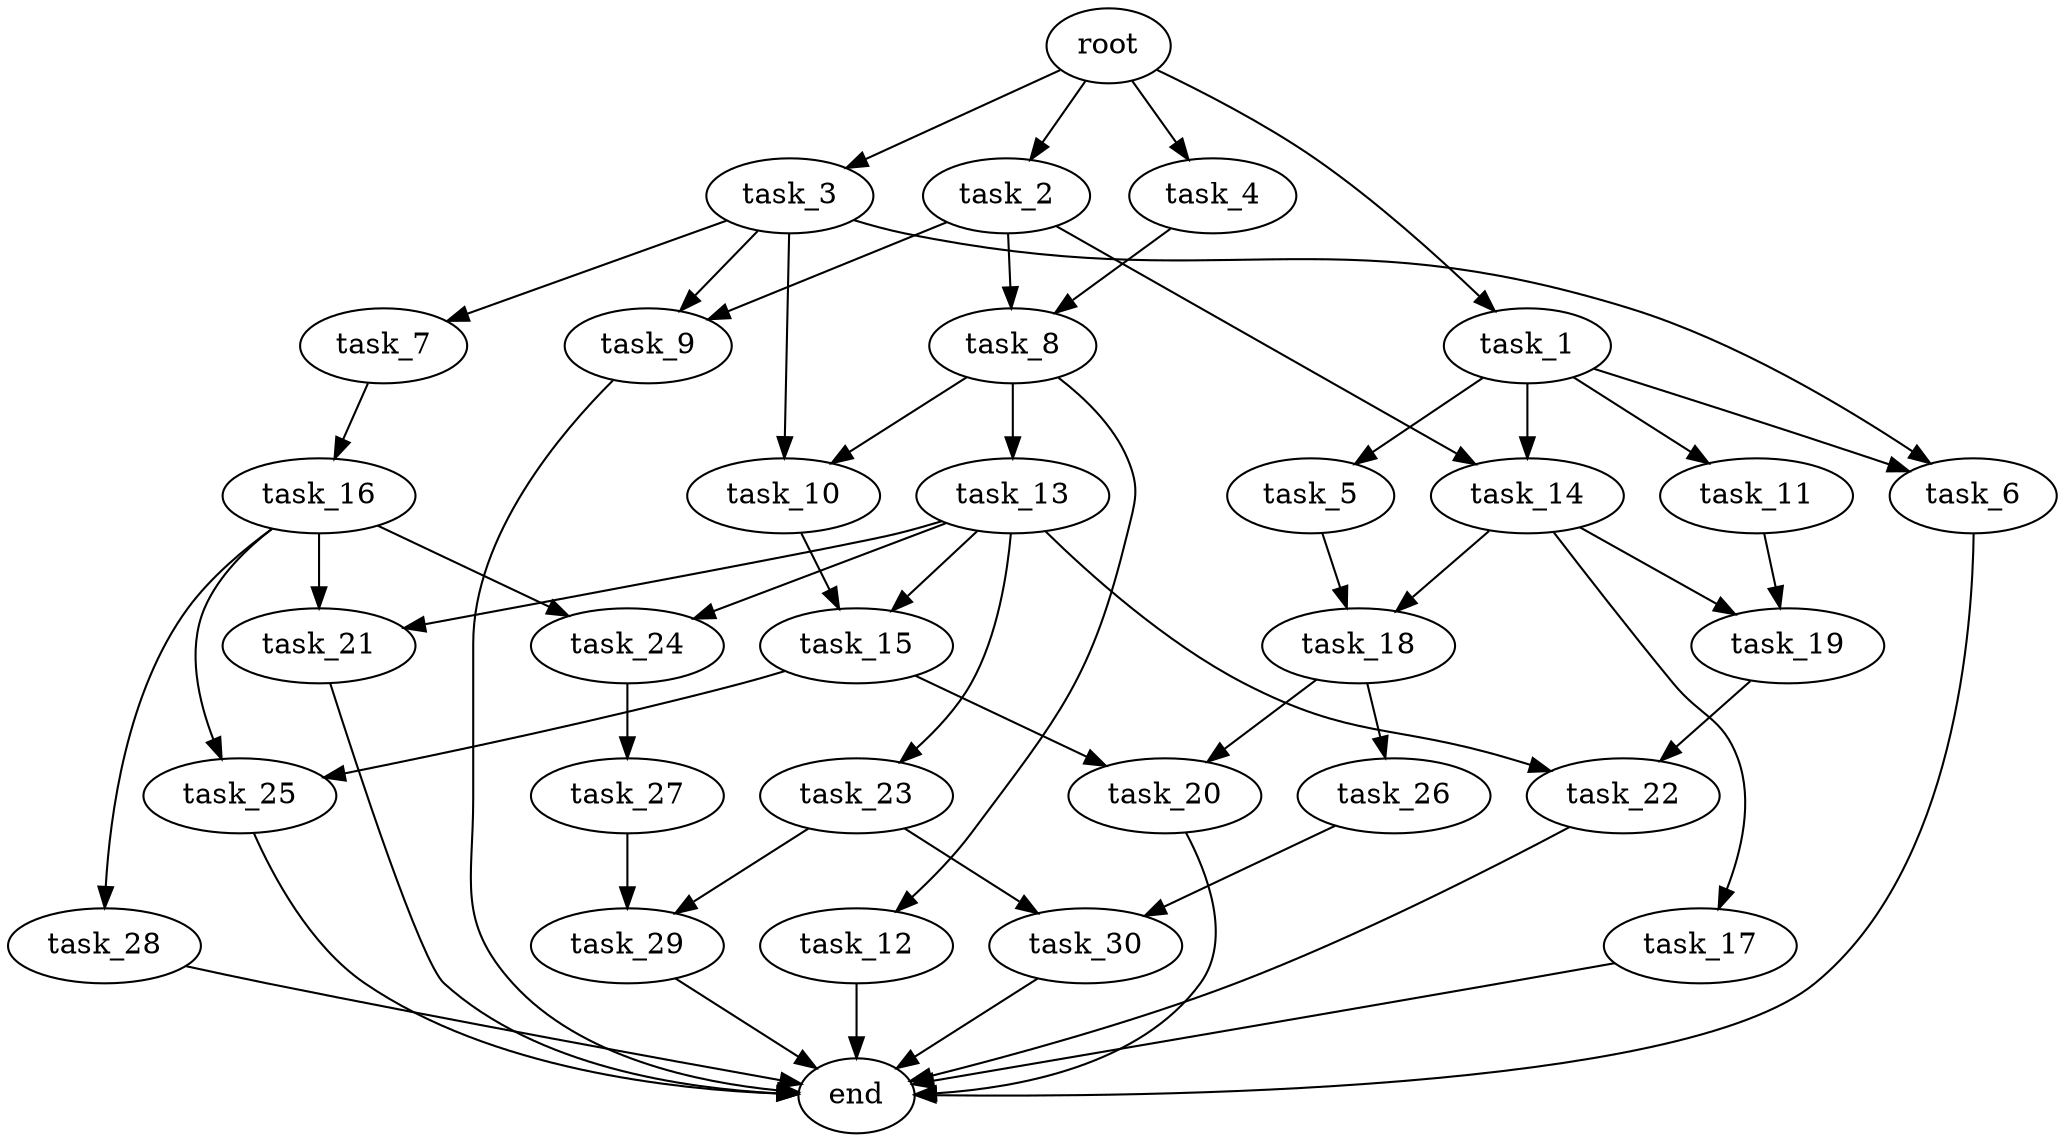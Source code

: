 digraph G {
  root [size="0.000000e+00"];
  task_1 [size="2.866869e+10"];
  task_2 [size="2.506360e+10"];
  task_3 [size="8.393979e+10"];
  task_4 [size="6.906258e+10"];
  task_5 [size="2.952111e+10"];
  task_6 [size="7.536186e+10"];
  task_7 [size="3.240315e+09"];
  task_8 [size="8.140448e+10"];
  task_9 [size="1.025698e+10"];
  task_10 [size="8.680486e+10"];
  task_11 [size="7.395185e+10"];
  task_12 [size="8.648550e+10"];
  task_13 [size="7.424385e+10"];
  task_14 [size="5.613144e+10"];
  task_15 [size="2.376717e+10"];
  task_16 [size="7.843287e+10"];
  task_17 [size="7.988419e+10"];
  task_18 [size="2.877099e+10"];
  task_19 [size="6.645271e+10"];
  task_20 [size="9.264922e+10"];
  task_21 [size="3.876159e+10"];
  task_22 [size="9.567063e+10"];
  task_23 [size="9.758251e+10"];
  task_24 [size="3.127227e+10"];
  task_25 [size="5.521694e+10"];
  task_26 [size="1.306394e+09"];
  task_27 [size="2.514160e+10"];
  task_28 [size="6.205996e+10"];
  task_29 [size="7.809468e+10"];
  task_30 [size="8.701311e+10"];
  end [size="0.000000e+00"];

  root -> task_1 [size="1.000000e-12"];
  root -> task_2 [size="1.000000e-12"];
  root -> task_3 [size="1.000000e-12"];
  root -> task_4 [size="1.000000e-12"];
  task_1 -> task_5 [size="2.952111e+08"];
  task_1 -> task_6 [size="3.768093e+08"];
  task_1 -> task_11 [size="7.395185e+08"];
  task_1 -> task_14 [size="2.806572e+08"];
  task_2 -> task_8 [size="4.070224e+08"];
  task_2 -> task_9 [size="5.128488e+07"];
  task_2 -> task_14 [size="2.806572e+08"];
  task_3 -> task_6 [size="3.768093e+08"];
  task_3 -> task_7 [size="3.240315e+07"];
  task_3 -> task_9 [size="5.128488e+07"];
  task_3 -> task_10 [size="4.340243e+08"];
  task_4 -> task_8 [size="4.070224e+08"];
  task_5 -> task_18 [size="1.438549e+08"];
  task_6 -> end [size="1.000000e-12"];
  task_7 -> task_16 [size="7.843287e+08"];
  task_8 -> task_10 [size="4.340243e+08"];
  task_8 -> task_12 [size="8.648550e+08"];
  task_8 -> task_13 [size="7.424385e+08"];
  task_9 -> end [size="1.000000e-12"];
  task_10 -> task_15 [size="1.188359e+08"];
  task_11 -> task_19 [size="3.322636e+08"];
  task_12 -> end [size="1.000000e-12"];
  task_13 -> task_15 [size="1.188359e+08"];
  task_13 -> task_21 [size="1.938079e+08"];
  task_13 -> task_22 [size="4.783531e+08"];
  task_13 -> task_23 [size="9.758251e+08"];
  task_13 -> task_24 [size="1.563614e+08"];
  task_14 -> task_17 [size="7.988419e+08"];
  task_14 -> task_18 [size="1.438549e+08"];
  task_14 -> task_19 [size="3.322636e+08"];
  task_15 -> task_20 [size="4.632461e+08"];
  task_15 -> task_25 [size="2.760847e+08"];
  task_16 -> task_21 [size="1.938079e+08"];
  task_16 -> task_24 [size="1.563614e+08"];
  task_16 -> task_25 [size="2.760847e+08"];
  task_16 -> task_28 [size="6.205996e+08"];
  task_17 -> end [size="1.000000e-12"];
  task_18 -> task_20 [size="4.632461e+08"];
  task_18 -> task_26 [size="1.306394e+07"];
  task_19 -> task_22 [size="4.783531e+08"];
  task_20 -> end [size="1.000000e-12"];
  task_21 -> end [size="1.000000e-12"];
  task_22 -> end [size="1.000000e-12"];
  task_23 -> task_29 [size="3.904734e+08"];
  task_23 -> task_30 [size="4.350655e+08"];
  task_24 -> task_27 [size="2.514160e+08"];
  task_25 -> end [size="1.000000e-12"];
  task_26 -> task_30 [size="4.350655e+08"];
  task_27 -> task_29 [size="3.904734e+08"];
  task_28 -> end [size="1.000000e-12"];
  task_29 -> end [size="1.000000e-12"];
  task_30 -> end [size="1.000000e-12"];
}
